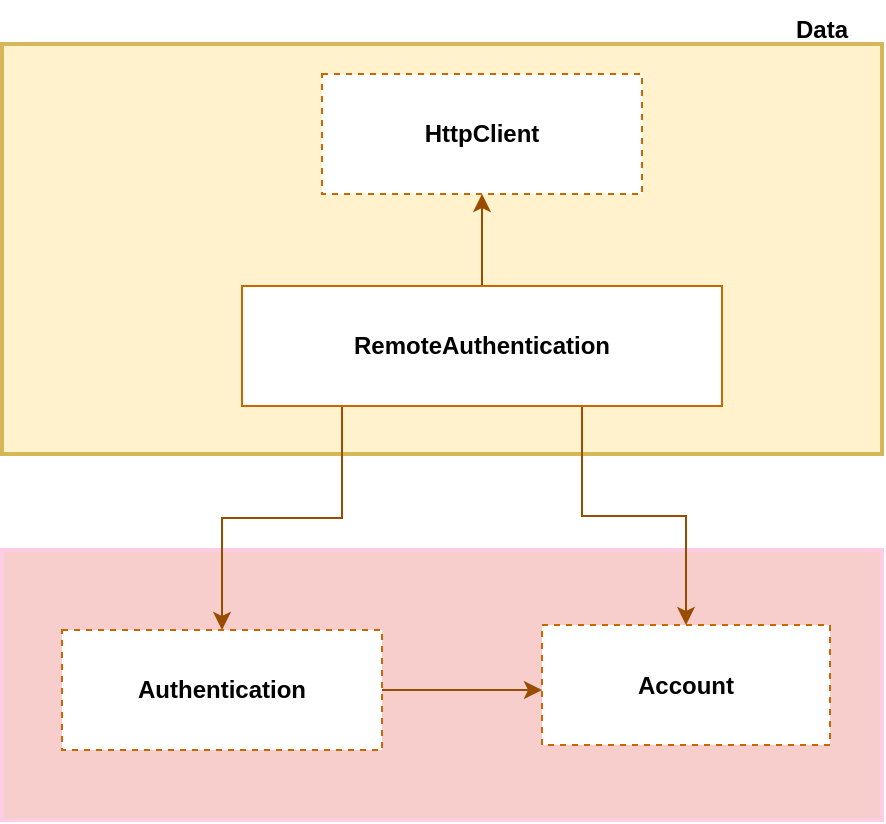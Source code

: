 <mxfile version="20.0.4" type="github">
  <diagram id="Co-2WPKWJgHfXNtiyIEY" name="Page-1">
    <mxGraphModel dx="782" dy="436" grid="1" gridSize="10" guides="1" tooltips="1" connect="1" arrows="1" fold="1" page="1" pageScale="1" pageWidth="827" pageHeight="1169" math="0" shadow="0">
      <root>
        <mxCell id="0" />
        <mxCell id="1" parent="0" />
        <mxCell id="ZYXcEdyXvduLh-ddOtvL-9" value="" style="rounded=0;whiteSpace=wrap;html=1;fillColor=#f8cecc;strokeColor=#FFCCE6;strokeWidth=2;" vertex="1" parent="1">
          <mxGeometry x="160" y="280" width="440" height="135" as="geometry" />
        </mxCell>
        <mxCell id="ZYXcEdyXvduLh-ddOtvL-1" value="" style="rounded=0;whiteSpace=wrap;html=1;fillColor=#fff2cc;strokeColor=#d6b656;strokeWidth=2;" vertex="1" parent="1">
          <mxGeometry x="160" y="27" width="440" height="205" as="geometry" />
        </mxCell>
        <mxCell id="ZYXcEdyXvduLh-ddOtvL-2" value="&lt;b&gt;HttpClient&lt;/b&gt;" style="rounded=0;whiteSpace=wrap;html=1;strokeColor=#CC6600;strokeWidth=1;fillColor=default;dashed=1;" vertex="1" parent="1">
          <mxGeometry x="320" y="42" width="160" height="60" as="geometry" />
        </mxCell>
        <mxCell id="ZYXcEdyXvduLh-ddOtvL-7" style="edgeStyle=orthogonalEdgeStyle;rounded=0;orthogonalLoop=1;jettySize=auto;html=1;entryX=0.5;entryY=1;entryDx=0;entryDy=0;strokeColor=#994C00;" edge="1" parent="1" source="ZYXcEdyXvduLh-ddOtvL-3" target="ZYXcEdyXvduLh-ddOtvL-2">
          <mxGeometry relative="1" as="geometry" />
        </mxCell>
        <mxCell id="ZYXcEdyXvduLh-ddOtvL-14" style="edgeStyle=orthogonalEdgeStyle;rounded=0;orthogonalLoop=1;jettySize=auto;html=1;entryX=0.5;entryY=0;entryDx=0;entryDy=0;strokeColor=#994C00;" edge="1" parent="1" source="ZYXcEdyXvduLh-ddOtvL-3" target="ZYXcEdyXvduLh-ddOtvL-10">
          <mxGeometry relative="1" as="geometry">
            <Array as="points">
              <mxPoint x="330" y="264" />
              <mxPoint x="270" y="264" />
            </Array>
          </mxGeometry>
        </mxCell>
        <mxCell id="ZYXcEdyXvduLh-ddOtvL-15" style="edgeStyle=orthogonalEdgeStyle;rounded=0;orthogonalLoop=1;jettySize=auto;html=1;entryX=0.5;entryY=0;entryDx=0;entryDy=0;strokeColor=#994C00;" edge="1" parent="1" source="ZYXcEdyXvduLh-ddOtvL-3" target="ZYXcEdyXvduLh-ddOtvL-11">
          <mxGeometry relative="1" as="geometry">
            <Array as="points">
              <mxPoint x="450" y="263" />
              <mxPoint x="502" y="263" />
            </Array>
          </mxGeometry>
        </mxCell>
        <mxCell id="ZYXcEdyXvduLh-ddOtvL-3" value="&lt;b&gt;RemoteAuthentication&lt;/b&gt;" style="rounded=0;whiteSpace=wrap;html=1;strokeColor=#CC6600;strokeWidth=1;fillColor=default;" vertex="1" parent="1">
          <mxGeometry x="280" y="148" width="240" height="60" as="geometry" />
        </mxCell>
        <mxCell id="ZYXcEdyXvduLh-ddOtvL-8" value="&lt;b&gt;Data&lt;/b&gt;" style="text;html=1;strokeColor=none;fillColor=none;align=center;verticalAlign=middle;whiteSpace=wrap;rounded=0;dashed=1;" vertex="1" parent="1">
          <mxGeometry x="540" y="5" width="60" height="30" as="geometry" />
        </mxCell>
        <mxCell id="ZYXcEdyXvduLh-ddOtvL-13" value="" style="edgeStyle=orthogonalEdgeStyle;rounded=0;orthogonalLoop=1;jettySize=auto;html=1;strokeColor=#994C00;" edge="1" parent="1" source="ZYXcEdyXvduLh-ddOtvL-10" target="ZYXcEdyXvduLh-ddOtvL-11">
          <mxGeometry relative="1" as="geometry">
            <Array as="points">
              <mxPoint x="410" y="350" />
              <mxPoint x="410" y="350" />
            </Array>
          </mxGeometry>
        </mxCell>
        <mxCell id="ZYXcEdyXvduLh-ddOtvL-10" value="&lt;b&gt;Authentication&lt;/b&gt;" style="rounded=0;whiteSpace=wrap;html=1;strokeColor=#CC6600;strokeWidth=1;fillColor=default;dashed=1;" vertex="1" parent="1">
          <mxGeometry x="190" y="320" width="160" height="60" as="geometry" />
        </mxCell>
        <mxCell id="ZYXcEdyXvduLh-ddOtvL-11" value="&lt;b&gt;Account&lt;/b&gt;" style="rounded=0;whiteSpace=wrap;html=1;strokeColor=#CC6600;strokeWidth=1;fillColor=default;dashed=1;" vertex="1" parent="1">
          <mxGeometry x="430" y="317.5" width="144" height="60" as="geometry" />
        </mxCell>
      </root>
    </mxGraphModel>
  </diagram>
</mxfile>

